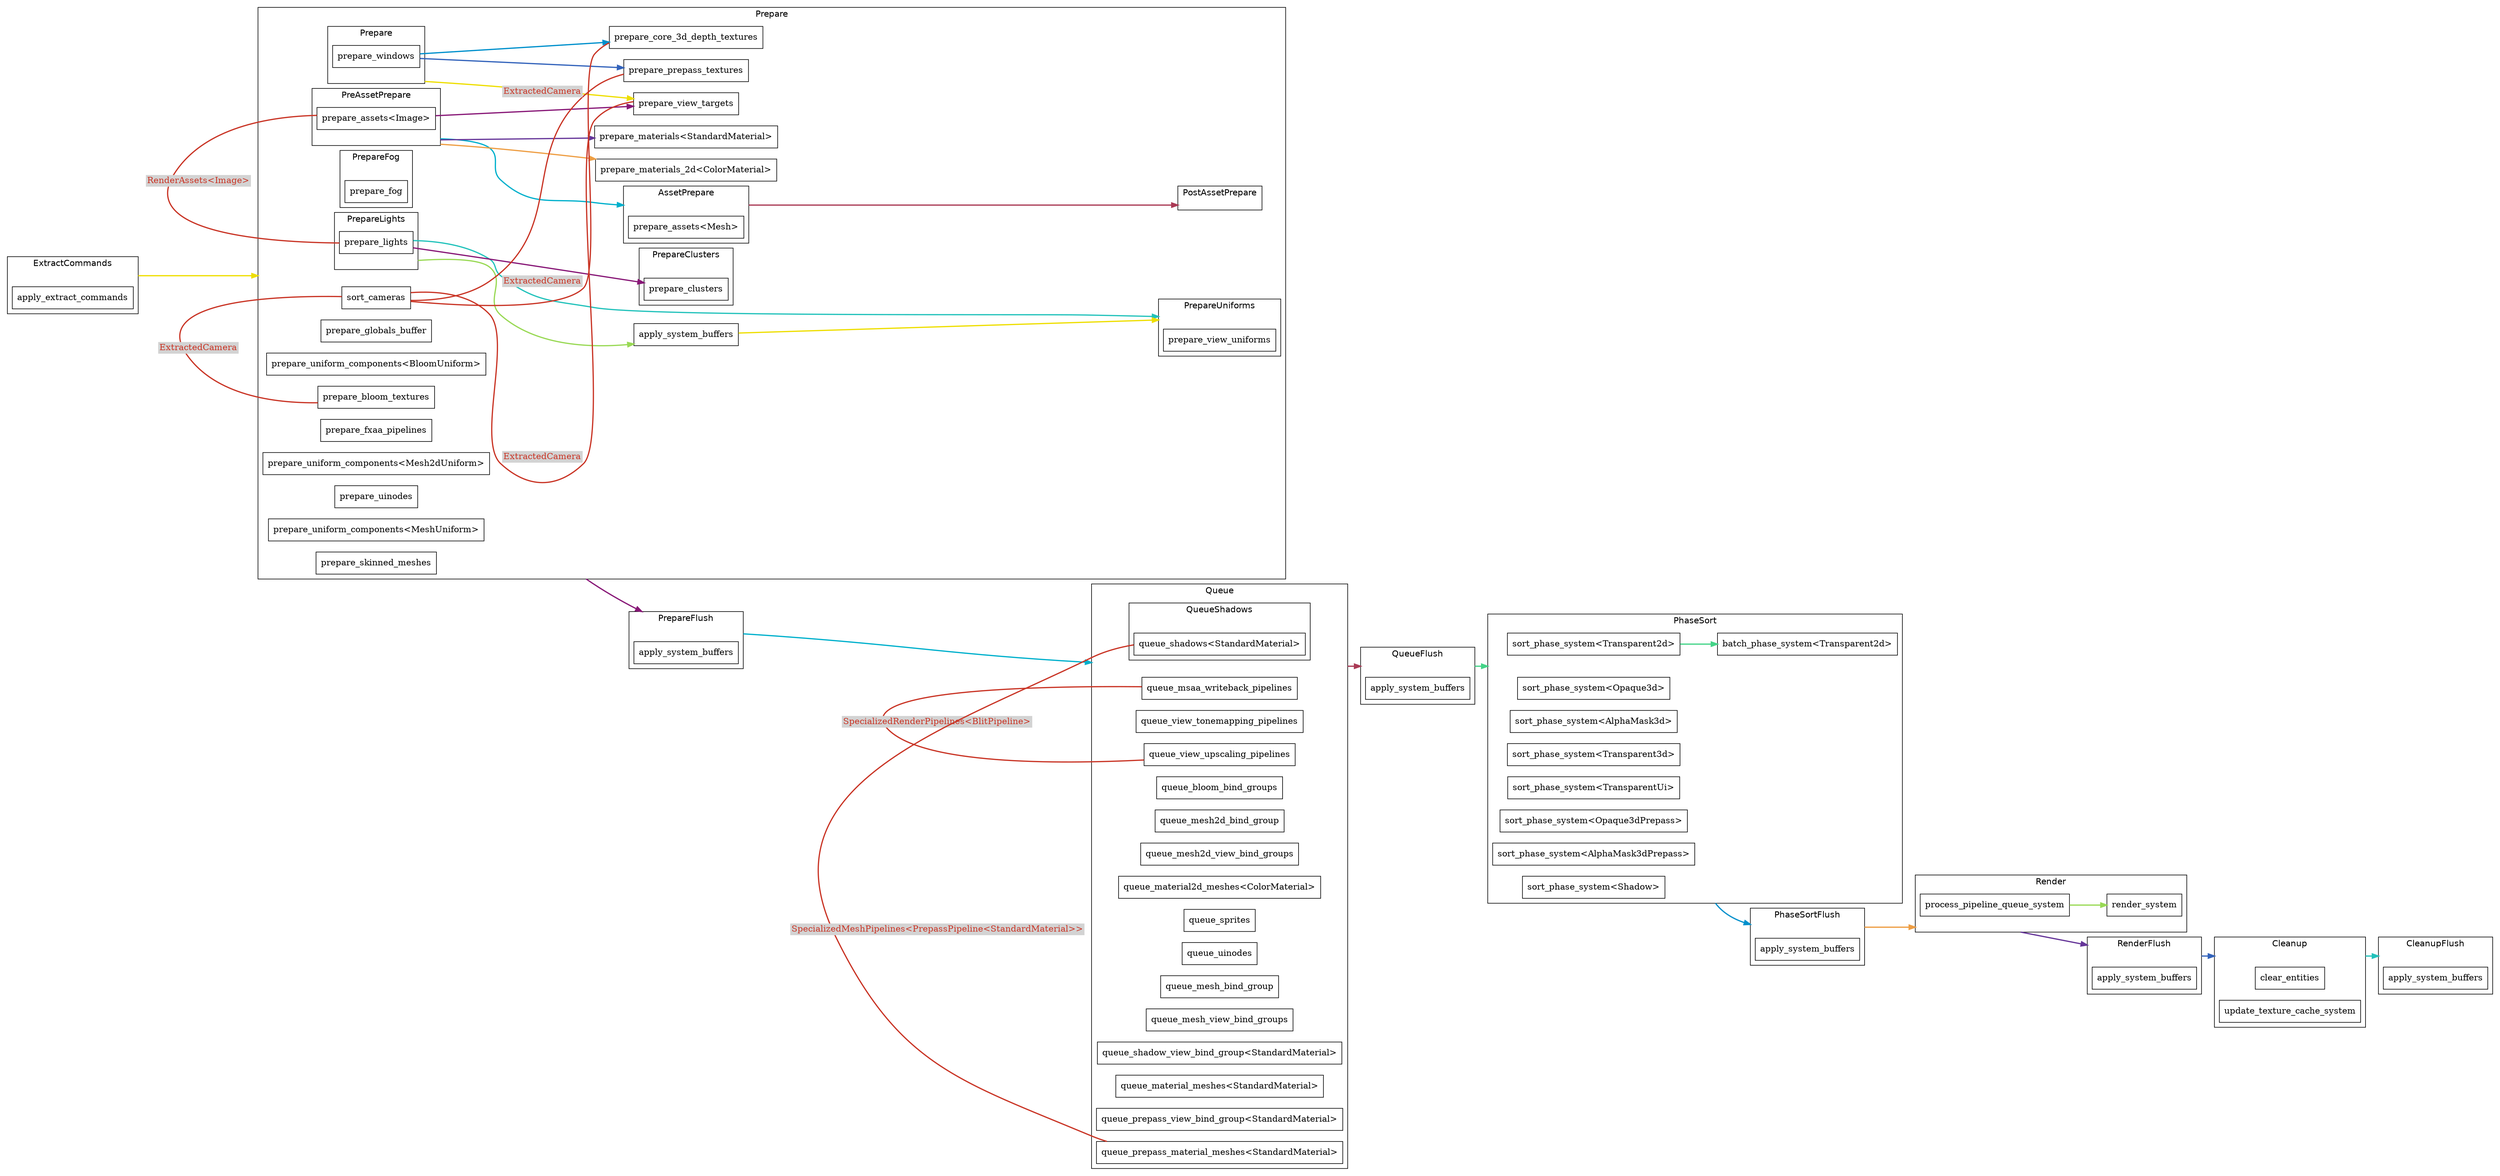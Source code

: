 digraph "" {
	"compound"="true";
	"splines"="spline";
	"rankdir"="LR";
	"bgcolor"="white";
	"fontname"="Helvetica";
	edge ["penwidth"="2"];
	node ["shape"="box", "style"="filled", "fillcolor"="white", "color"="black"];
	subgraph "clusternode_Set(1)" {
		"label"="PrepareFlush";
		"tooltip"="PrepareFlush";
		"bgcolor"="white";
		"color"="black";
		"set_marker_node_Set(1)" ["style"="invis", "label"="", "height"="0", "shape"="point"]
		"node_System(0)" ["label"="apply_system_buffers", "tooltip"="bevy_ecs::schedule::executor::apply_system_buffers"]
	}
	
	subgraph "clusternode_Set(2)" {
		"label"="QueueFlush";
		"tooltip"="QueueFlush";
		"bgcolor"="white";
		"color"="black";
		"set_marker_node_Set(2)" ["style"="invis", "label"="", "height"="0", "shape"="point"]
		"node_System(1)" ["label"="apply_system_buffers", "tooltip"="bevy_ecs::schedule::executor::apply_system_buffers"]
	}
	
	subgraph "clusternode_Set(3)" {
		"label"="PhaseSortFlush";
		"tooltip"="PhaseSortFlush";
		"bgcolor"="white";
		"color"="black";
		"set_marker_node_Set(3)" ["style"="invis", "label"="", "height"="0", "shape"="point"]
		"node_System(2)" ["label"="apply_system_buffers", "tooltip"="bevy_ecs::schedule::executor::apply_system_buffers"]
	}
	
	subgraph "clusternode_Set(4)" {
		"label"="RenderFlush";
		"tooltip"="RenderFlush";
		"bgcolor"="white";
		"color"="black";
		"set_marker_node_Set(4)" ["style"="invis", "label"="", "height"="0", "shape"="point"]
		"node_System(3)" ["label"="apply_system_buffers", "tooltip"="bevy_ecs::schedule::executor::apply_system_buffers"]
	}
	
	subgraph "clusternode_Set(5)" {
		"label"="CleanupFlush";
		"tooltip"="CleanupFlush";
		"bgcolor"="white";
		"color"="black";
		"set_marker_node_Set(5)" ["style"="invis", "label"="", "height"="0", "shape"="point"]
		"node_System(4)" ["label"="apply_system_buffers", "tooltip"="bevy_ecs::schedule::executor::apply_system_buffers"]
	}
	
	subgraph "clusternode_Set(6)" {
		"label"="ExtractCommands";
		"tooltip"="ExtractCommands";
		"bgcolor"="white";
		"color"="black";
		"set_marker_node_Set(6)" ["style"="invis", "label"="", "height"="0", "shape"="point"]
		"node_System(5)" ["label"="apply_extract_commands", "tooltip"="bevy_render::apply_extract_commands"]
	}
	
	subgraph "clusternode_Set(7)" {
		"label"="Prepare";
		"tooltip"="Prepare";
		"bgcolor"="white";
		"color"="black";
		"set_marker_node_Set(7)" ["style"="invis", "label"="", "height"="0", "shape"="point"]
		subgraph "clusternode_Set(16)" {
			"label"="Prepare";
			"tooltip"="Prepare";
			"bgcolor"="white";
			"color"="black";
			"set_marker_node_Set(16)" ["style"="invis", "label"="", "height"="0", "shape"="point"]
			"node_System(9)" ["label"="prepare_windows", "tooltip"="bevy_render::view::window::prepare_windows"]
		}
		
		subgraph "clusternode_Set(19)" {
			"label"="PrepareUniforms";
			"tooltip"="PrepareUniforms";
			"bgcolor"="white";
			"color"="black";
			"set_marker_node_Set(19)" ["style"="invis", "label"="", "height"="0", "shape"="point"]
			"node_System(11)" ["label"="prepare_view_uniforms", "tooltip"="bevy_render::view::prepare_view_uniforms"]
		}
		
		subgraph "clusternode_Set(23)" {
			"label"="PreAssetPrepare";
			"tooltip"="PreAssetPrepare";
			"bgcolor"="white";
			"color"="black";
			"set_marker_node_Set(23)" ["style"="invis", "label"="", "height"="0", "shape"="point"]
			"node_System(15)" ["label"="prepare_assets<Image>", "tooltip"="bevy_render::render_asset::prepare_assets<bevy_render::texture::image::Image>"]
		}
		
		subgraph "clusternode_Set(24)" {
			"label"="AssetPrepare";
			"tooltip"="AssetPrepare";
			"bgcolor"="white";
			"color"="black";
			"set_marker_node_Set(24)" ["style"="invis", "label"="", "height"="0", "shape"="point"]
			"node_System(13)" ["label"="prepare_assets<Mesh>", "tooltip"="bevy_render::render_asset::prepare_assets<bevy_render::mesh::mesh::Mesh>"]
		}
		
		subgraph "clusternode_Set(25)" {
			"label"="PostAssetPrepare";
			"tooltip"="PostAssetPrepare";
			"bgcolor"="white";
			"color"="black";
			"set_marker_node_Set(25)" ["style"="invis", "label"="", "height"="0", "shape"="point"]
		}
		
		subgraph "clusternode_Set(66)" {
			"label"="PrepareFog";
			"tooltip"="PrepareFog";
			"bgcolor"="white";
			"color"="black";
			"set_marker_node_Set(66)" ["style"="invis", "label"="", "height"="0", "shape"="point"]
			"node_System(52)" ["label"="prepare_fog", "tooltip"="bevy_pbr::render::fog::prepare_fog"]
		}
		
		subgraph "clusternode_Set(67)" {
			"label"="PrepareLights";
			"tooltip"="PrepareLights";
			"bgcolor"="white";
			"color"="black";
			"set_marker_node_Set(67)" ["style"="invis", "label"="", "height"="0", "shape"="point"]
			"node_System(53)" ["label"="prepare_lights", "tooltip"="bevy_pbr::render::light::prepare_lights"]
		}
		
		subgraph "clusternode_Set(68)" {
			"label"="PrepareClusters";
			"tooltip"="PrepareClusters";
			"bgcolor"="white";
			"color"="black";
			"set_marker_node_Set(68)" ["style"="invis", "label"="", "height"="0", "shape"="point"]
			"node_System(55)" ["label"="prepare_clusters", "tooltip"="bevy_pbr::render::light::prepare_clusters"]
		}
		
		"node_System(10)" ["label"="sort_cameras", "tooltip"="bevy_render::camera::camera::sort_cameras"]
		"node_System(12)" ["label"="prepare_view_targets", "tooltip"="bevy_render::view::prepare_view_targets"]
		"node_System(14)" ["label"="prepare_globals_buffer", "tooltip"="bevy_render::globals::prepare_globals_buffer"]
		"node_System(19)" ["label"="prepare_core_3d_depth_textures", "tooltip"="bevy_core_pipeline::core_3d::prepare_core_3d_depth_textures"]
		"node_System(26)" ["label"="prepare_uniform_components<BloomUniform>", "tooltip"="bevy_render::extract_component::prepare_uniform_components<bevy_core_pipeline::bloom::BloomUniform>"]
		"node_System(27)" ["label"="prepare_bloom_textures", "tooltip"="bevy_core_pipeline::bloom::prepare_bloom_textures"]
		"node_System(29)" ["label"="prepare_fxaa_pipelines", "tooltip"="bevy_core_pipeline::fxaa::prepare_fxaa_pipelines"]
		"node_System(30)" ["label"="prepare_uniform_components<Mesh2dUniform>", "tooltip"="bevy_render::extract_component::prepare_uniform_components<bevy_sprite::mesh2d::mesh::Mesh2dUniform>"]
		"node_System(33)" ["label"="prepare_materials_2d<ColorMaterial>", "tooltip"="bevy_sprite::mesh2d::material::prepare_materials_2d<bevy_sprite::mesh2d::color_material::ColorMaterial>"]
		"node_System(36)" ["label"="prepare_uinodes", "tooltip"="bevy_ui::render::prepare_uinodes"]
		"node_System(39)" ["label"="prepare_uniform_components<MeshUniform>", "tooltip"="bevy_render::extract_component::prepare_uniform_components<bevy_pbr::render::mesh::MeshUniform>"]
		"node_System(40)" ["label"="prepare_skinned_meshes", "tooltip"="bevy_pbr::render::mesh::prepare_skinned_meshes"]
		"node_System(43)" ["label"="prepare_materials<StandardMaterial>", "tooltip"="bevy_pbr::material::prepare_materials<bevy_pbr::pbr_material::StandardMaterial>"]
		"node_System(47)" ["label"="prepare_prepass_textures", "tooltip"="bevy_pbr::prepass::prepare_prepass_textures"]
		"node_System(54)" ["label"="apply_system_buffers", "tooltip"="bevy_ecs::schedule::executor::apply_system_buffers"]
	}
	
	subgraph "clusternode_Set(8)" {
		"label"="Queue";
		"tooltip"="Queue";
		"bgcolor"="white";
		"color"="black";
		"set_marker_node_Set(8)" ["style"="invis", "label"="", "height"="0", "shape"="point"]
		subgraph "clusternode_Set(57)" {
			"label"="QueueShadows";
			"tooltip"="QueueShadows";
			"bgcolor"="white";
			"color"="black";
			"set_marker_node_Set(57)" ["style"="invis", "label"="", "height"="0", "shape"="point"]
			"node_System(44)" ["label"="queue_shadows<StandardMaterial>", "tooltip"="bevy_pbr::render::light::queue_shadows<bevy_pbr::pbr_material::StandardMaterial>"]
		}
		
		"node_System(23)" ["label"="queue_msaa_writeback_pipelines", "tooltip"="bevy_core_pipeline::msaa_writeback::queue_msaa_writeback_pipelines"]
		"node_System(24)" ["label"="queue_view_tonemapping_pipelines", "tooltip"="bevy_core_pipeline::tonemapping::queue_view_tonemapping_pipelines"]
		"node_System(25)" ["label"="queue_view_upscaling_pipelines", "tooltip"="bevy_core_pipeline::upscaling::queue_view_upscaling_pipelines"]
		"node_System(28)" ["label"="queue_bloom_bind_groups", "tooltip"="bevy_core_pipeline::bloom::queue_bloom_bind_groups"]
		"node_System(31)" ["label"="queue_mesh2d_bind_group", "tooltip"="bevy_sprite::mesh2d::mesh::queue_mesh2d_bind_group"]
		"node_System(32)" ["label"="queue_mesh2d_view_bind_groups", "tooltip"="bevy_sprite::mesh2d::mesh::queue_mesh2d_view_bind_groups"]
		"node_System(34)" ["label"="queue_material2d_meshes<ColorMaterial>", "tooltip"="bevy_sprite::mesh2d::material::queue_material2d_meshes<bevy_sprite::mesh2d::color_material::ColorMaterial>"]
		"node_System(35)" ["label"="queue_sprites", "tooltip"="bevy_sprite::render::queue_sprites"]
		"node_System(37)" ["label"="queue_uinodes", "tooltip"="bevy_ui::render::queue_uinodes"]
		"node_System(41)" ["label"="queue_mesh_bind_group", "tooltip"="bevy_pbr::render::mesh::queue_mesh_bind_group"]
		"node_System(42)" ["label"="queue_mesh_view_bind_groups", "tooltip"="bevy_pbr::render::mesh::queue_mesh_view_bind_groups"]
		"node_System(45)" ["label"="queue_shadow_view_bind_group<StandardMaterial>", "tooltip"="bevy_pbr::render::light::queue_shadow_view_bind_group<bevy_pbr::pbr_material::StandardMaterial>"]
		"node_System(46)" ["label"="queue_material_meshes<StandardMaterial>", "tooltip"="bevy_pbr::material::queue_material_meshes<bevy_pbr::pbr_material::StandardMaterial>"]
		"node_System(48)" ["label"="queue_prepass_view_bind_group<StandardMaterial>", "tooltip"="bevy_pbr::prepass::queue_prepass_view_bind_group<bevy_pbr::pbr_material::StandardMaterial>"]
		"node_System(49)" ["label"="queue_prepass_material_meshes<StandardMaterial>", "tooltip"="bevy_pbr::prepass::queue_prepass_material_meshes<bevy_pbr::pbr_material::StandardMaterial>"]
	}
	
	subgraph "clusternode_Set(9)" {
		"label"="PhaseSort";
		"tooltip"="PhaseSort";
		"bgcolor"="white";
		"color"="black";
		"set_marker_node_Set(9)" ["style"="invis", "label"="", "height"="0", "shape"="point"]
		"node_System(17)" ["label"="sort_phase_system<Transparent2d>", "tooltip"="bevy_render::render_phase::sort_phase_system<bevy_core_pipeline::core_2d::Transparent2d>"]
		"node_System(18)" ["label"="batch_phase_system<Transparent2d>", "tooltip"="bevy_render::render_phase::batch_phase_system<bevy_core_pipeline::core_2d::Transparent2d>"]
		"node_System(20)" ["label"="sort_phase_system<Opaque3d>", "tooltip"="bevy_render::render_phase::sort_phase_system<bevy_core_pipeline::core_3d::Opaque3d>"]
		"node_System(21)" ["label"="sort_phase_system<AlphaMask3d>", "tooltip"="bevy_render::render_phase::sort_phase_system<bevy_core_pipeline::core_3d::AlphaMask3d>"]
		"node_System(22)" ["label"="sort_phase_system<Transparent3d>", "tooltip"="bevy_render::render_phase::sort_phase_system<bevy_core_pipeline::core_3d::Transparent3d>"]
		"node_System(38)" ["label"="sort_phase_system<TransparentUi>", "tooltip"="bevy_render::render_phase::sort_phase_system<bevy_ui::render::render_pass::TransparentUi>"]
		"node_System(50)" ["label"="sort_phase_system<Opaque3dPrepass>", "tooltip"="bevy_render::render_phase::sort_phase_system<bevy_core_pipeline::prepass::Opaque3dPrepass>"]
		"node_System(51)" ["label"="sort_phase_system<AlphaMask3dPrepass>", "tooltip"="bevy_render::render_phase::sort_phase_system<bevy_core_pipeline::prepass::AlphaMask3dPrepass>"]
		"node_System(56)" ["label"="sort_phase_system<Shadow>", "tooltip"="bevy_render::render_phase::sort_phase_system<bevy_pbr::render::light::Shadow>"]
	}
	
	subgraph "clusternode_Set(10)" {
		"label"="Render";
		"tooltip"="Render";
		"bgcolor"="white";
		"color"="black";
		"set_marker_node_Set(10)" ["style"="invis", "label"="", "height"="0", "shape"="point"]
		"node_System(6)" ["label"="process_pipeline_queue_system", "tooltip"="bevy_render::render_resource::pipeline_cache::PipelineCache::process_pipeline_queue_system"]
		"node_System(7)" ["label"="render_system", "tooltip"="bevy_render::renderer::render_system"]
	}
	
	subgraph "clusternode_Set(11)" {
		"label"="Cleanup";
		"tooltip"="Cleanup";
		"bgcolor"="white";
		"color"="black";
		"set_marker_node_Set(11)" ["style"="invis", "label"="", "height"="0", "shape"="point"]
		"node_System(8)" ["label"="clear_entities", "tooltip"="bevy_ecs::world::World::clear_entities"]
		"node_System(16)" ["label"="update_texture_cache_system", "tooltip"="bevy_render::texture::texture_cache::update_texture_cache_system"]
	}
	
	"set_marker_node_Set(6)" -> "set_marker_node_Set(7)" ["lhead"="clusternode_Set(7)", "ltail"="clusternode_Set(6)", "tooltip"="ExtractCommands → Prepare", "color"="#eede00"]
	"set_marker_node_Set(7)" -> "set_marker_node_Set(1)" ["lhead"="clusternode_Set(1)", "ltail"="clusternode_Set(7)", "tooltip"="Prepare → PrepareFlush", "color"="#881877"]
	"set_marker_node_Set(1)" -> "set_marker_node_Set(8)" ["lhead"="clusternode_Set(8)", "ltail"="clusternode_Set(1)", "tooltip"="PrepareFlush → Queue", "color"="#00b0cc"]
	"set_marker_node_Set(8)" -> "set_marker_node_Set(2)" ["lhead"="clusternode_Set(2)", "ltail"="clusternode_Set(8)", "tooltip"="Queue → QueueFlush", "color"="#aa3a55"]
	"set_marker_node_Set(2)" -> "set_marker_node_Set(9)" ["lhead"="clusternode_Set(9)", "ltail"="clusternode_Set(2)", "tooltip"="QueueFlush → PhaseSort", "color"="#44d488"]
	"set_marker_node_Set(9)" -> "set_marker_node_Set(3)" ["lhead"="clusternode_Set(3)", "ltail"="clusternode_Set(9)", "tooltip"="PhaseSort → PhaseSortFlush", "color"="#0090cc"]
	"set_marker_node_Set(3)" -> "set_marker_node_Set(10)" ["lhead"="clusternode_Set(10)", "ltail"="clusternode_Set(3)", "tooltip"="PhaseSortFlush → Render", "color"="#ee9e44"]
	"set_marker_node_Set(10)" -> "set_marker_node_Set(4)" ["lhead"="clusternode_Set(4)", "ltail"="clusternode_Set(10)", "tooltip"="Render → RenderFlush", "color"="#663699"]
	"set_marker_node_Set(4)" -> "set_marker_node_Set(11)" ["lhead"="clusternode_Set(11)", "ltail"="clusternode_Set(4)", "tooltip"="RenderFlush → Cleanup", "color"="#3363bb"]
	"set_marker_node_Set(11)" -> "set_marker_node_Set(5)" ["lhead"="clusternode_Set(5)", "ltail"="clusternode_Set(11)", "tooltip"="Cleanup → CleanupFlush", "color"="#22c2bb"]
	"node_System(6)" -> "node_System(7)" ["lhead"="", "ltail"="", "tooltip"="process_pipeline_queue_system → SystemTypeSet(render_system\")", "color"="#99d955"]
	"set_marker_node_Set(16)" -> "node_System(12)" ["lhead"="", "ltail"="clusternode_Set(16)", "tooltip"="Prepare → prepare_view_targets", "color"="#eede00"]
	"node_System(15)" -> "node_System(12)" ["lhead"="", "ltail"="", "tooltip"="SystemTypeSet(prepare_assets<Image>\") → prepare_view_targets", "color"="#881877"]
	"set_marker_node_Set(23)" -> "set_marker_node_Set(24)" ["lhead"="clusternode_Set(24)", "ltail"="clusternode_Set(23)", "tooltip"="PreAssetPrepare → AssetPrepare", "color"="#00b0cc"]
	"set_marker_node_Set(24)" -> "set_marker_node_Set(25)" ["lhead"="clusternode_Set(25)", "ltail"="clusternode_Set(24)", "tooltip"="AssetPrepare → PostAssetPrepare", "color"="#aa3a55"]
	"node_System(17)" -> "node_System(18)" ["lhead"="", "ltail"="", "tooltip"="SystemTypeSet(sort_phase_system<Transparent2d>\") → batch_phase_system<Transparent2d>", "color"="#44d488"]
	"node_System(9)" -> "node_System(19)" ["lhead"="", "ltail"="", "tooltip"="SystemTypeSet(prepare_windows\") → prepare_core_3d_depth_textures", "color"="#0090cc"]
	"set_marker_node_Set(23)" -> "node_System(33)" ["lhead"="", "ltail"="clusternode_Set(23)", "tooltip"="PreAssetPrepare → prepare_materials_2d<ColorMaterial>", "color"="#ee9e44"]
	"set_marker_node_Set(23)" -> "node_System(43)" ["lhead"="", "ltail"="clusternode_Set(23)", "tooltip"="PreAssetPrepare → prepare_materials<StandardMaterial>", "color"="#663699"]
	"node_System(9)" -> "node_System(47)" ["lhead"="", "ltail"="", "tooltip"="SystemTypeSet(prepare_windows\") → prepare_prepass_textures", "color"="#3363bb"]
	"node_System(53)" -> "set_marker_node_Set(19)" ["lhead"="clusternode_Set(19)", "ltail"="", "tooltip"="prepare_lights → PrepareUniforms", "color"="#22c2bb"]
	"set_marker_node_Set(67)" -> "node_System(54)" ["lhead"="", "ltail"="clusternode_Set(67)", "tooltip"="PrepareLights → apply_system_buffers", "color"="#99d955"]
	"node_System(54)" -> "set_marker_node_Set(19)" ["lhead"="clusternode_Set(19)", "ltail"="", "tooltip"="apply_system_buffers → PrepareUniforms", "color"="#eede00"]
	"node_System(53)" -> "node_System(55)" ["lhead"="", "ltail"="", "tooltip"="SystemTypeSet(prepare_lights\") → prepare_clusters", "color"="#881877"]
	"node_System(10)" -> "node_System(12)" ["dir"="none", "constraint"="false", "color"="#c93526", "fontcolor"="#c93526", "label"=<<table border="0" cellborder="0"><tr><td bgcolor="#d3d3d3">ExtractedCamera</td></tr></table>>, "labeltooltip"="sort_cameras — prepare_view_targets"]
	"node_System(10)" -> "node_System(19)" ["dir"="none", "constraint"="false", "color"="#c93526", "fontcolor"="#c93526", "label"=<<table border="0" cellborder="0"><tr><td bgcolor="#d3d3d3">ExtractedCamera</td></tr></table>>, "labeltooltip"="sort_cameras — prepare_core_3d_depth_textures"]
	"node_System(10)" -> "node_System(27)" ["dir"="none", "constraint"="false", "color"="#c93526", "fontcolor"="#c93526", "label"=<<table border="0" cellborder="0"><tr><td bgcolor="#d3d3d3">ExtractedCamera</td></tr></table>>, "labeltooltip"="sort_cameras — prepare_bloom_textures"]
	"node_System(10)" -> "node_System(47)" ["dir"="none", "constraint"="false", "color"="#c93526", "fontcolor"="#c93526", "label"=<<table border="0" cellborder="0"><tr><td bgcolor="#d3d3d3">ExtractedCamera</td></tr></table>>, "labeltooltip"="sort_cameras — prepare_prepass_textures"]
	"node_System(15)" -> "node_System(53)" ["dir"="none", "constraint"="false", "color"="#c93526", "fontcolor"="#c93526", "label"=<<table border="0" cellborder="0"><tr><td bgcolor="#d3d3d3">RenderAssets&lt;Image&gt;</td></tr></table>>, "labeltooltip"="prepare_assets<Image> — prepare_lights"]
	"node_System(23)" -> "node_System(25)" ["dir"="none", "constraint"="false", "color"="#c93526", "fontcolor"="#c93526", "label"=<<table border="0" cellborder="0"><tr><td bgcolor="#d3d3d3">SpecializedRenderPipelines&lt;BlitPipeline&gt;</td></tr></table>>, "labeltooltip"="queue_msaa_writeback_pipelines — queue_view_upscaling_pipelines"]
	"node_System(49)" -> "node_System(44)" ["dir"="none", "constraint"="false", "color"="#c93526", "fontcolor"="#c93526", "label"=<<table border="0" cellborder="0"><tr><td bgcolor="#d3d3d3">SpecializedMeshPipelines&lt;PrepassPipeline&lt;StandardMaterial&gt;&gt;</td></tr></table>>, "labeltooltip"="queue_prepass_material_meshes<StandardMaterial> — queue_shadows<StandardMaterial>"]
}
